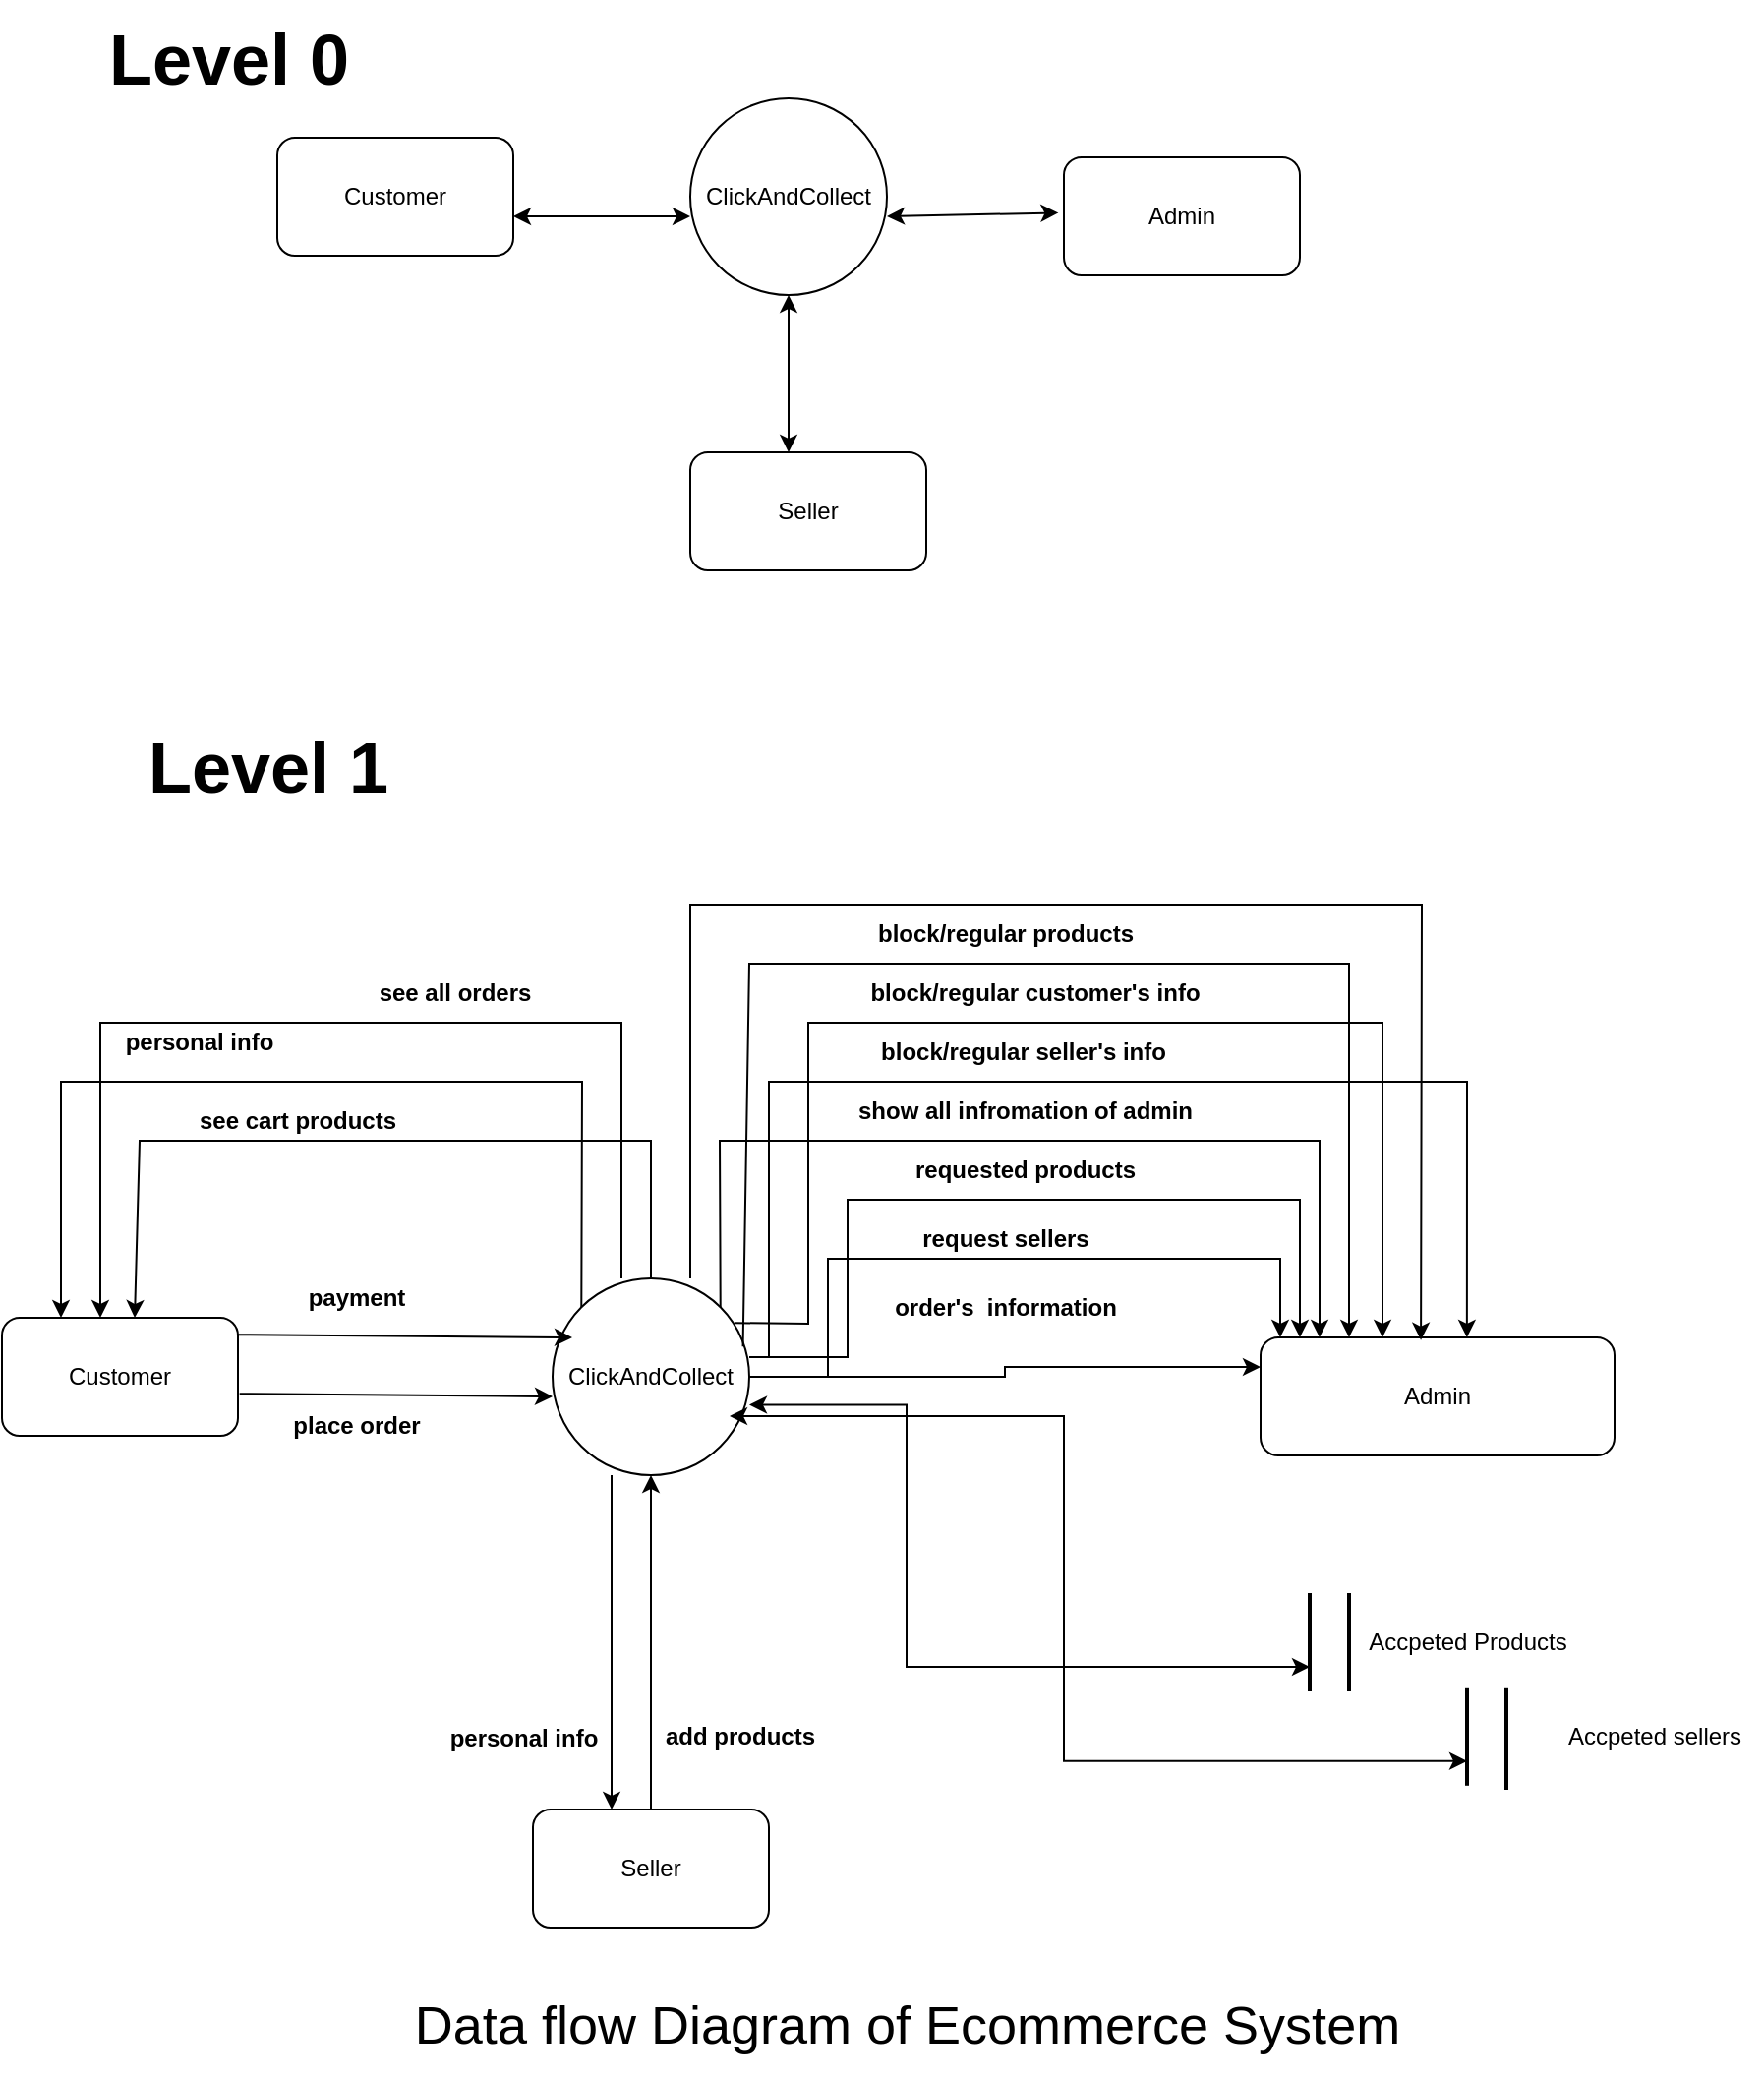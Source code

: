 <mxfile version="20.3.6" type="github">
  <diagram id="OvquozS6F8NqtLiLZs8q" name="Page-1">
    <mxGraphModel dx="1038" dy="571" grid="1" gridSize="10" guides="1" tooltips="1" connect="1" arrows="1" fold="1" page="1" pageScale="1" pageWidth="850" pageHeight="1100" math="0" shadow="0">
      <root>
        <mxCell id="0" />
        <mxCell id="1" parent="0" />
        <mxCell id="lohypxTWxTdhJ-_Hpa4u-1" value="&lt;b style=&quot;font-size: 36px;&quot;&gt;Level 0&lt;/b&gt;" style="text;html=1;align=center;verticalAlign=middle;resizable=0;points=[];autosize=1;strokeColor=none;fillColor=none;fontSize=36;" parent="1" vertex="1">
          <mxGeometry x="60" y="30" width="150" height="60" as="geometry" />
        </mxCell>
        <mxCell id="lohypxTWxTdhJ-_Hpa4u-2" value="ClickAndCollect" style="ellipse;whiteSpace=wrap;html=1;aspect=fixed;" parent="1" vertex="1">
          <mxGeometry x="370" y="80" width="100" height="100" as="geometry" />
        </mxCell>
        <mxCell id="lohypxTWxTdhJ-_Hpa4u-3" value="Customer" style="rounded=1;whiteSpace=wrap;html=1;" parent="1" vertex="1">
          <mxGeometry x="160" y="100" width="120" height="60" as="geometry" />
        </mxCell>
        <mxCell id="lohypxTWxTdhJ-_Hpa4u-4" value="Admin" style="rounded=1;whiteSpace=wrap;html=1;" parent="1" vertex="1">
          <mxGeometry x="560" y="110" width="120" height="60" as="geometry" />
        </mxCell>
        <mxCell id="lohypxTWxTdhJ-_Hpa4u-5" value="Seller" style="rounded=1;whiteSpace=wrap;html=1;" parent="1" vertex="1">
          <mxGeometry x="370" y="260" width="120" height="60" as="geometry" />
        </mxCell>
        <mxCell id="lohypxTWxTdhJ-_Hpa4u-6" value="" style="endArrow=classic;startArrow=classic;html=1;rounded=0;" parent="1" edge="1">
          <mxGeometry width="50" height="50" relative="1" as="geometry">
            <mxPoint x="280" y="140" as="sourcePoint" />
            <mxPoint x="370" y="140" as="targetPoint" />
          </mxGeometry>
        </mxCell>
        <mxCell id="lohypxTWxTdhJ-_Hpa4u-7" value="" style="endArrow=classic;startArrow=classic;html=1;rounded=0;entryX=-0.028;entryY=0.582;entryDx=0;entryDy=0;entryPerimeter=0;" parent="1" edge="1">
          <mxGeometry width="50" height="50" relative="1" as="geometry">
            <mxPoint x="470" y="140" as="sourcePoint" />
            <mxPoint x="557.2" y="138.2" as="targetPoint" />
          </mxGeometry>
        </mxCell>
        <mxCell id="lohypxTWxTdhJ-_Hpa4u-8" value="" style="endArrow=classic;startArrow=classic;html=1;rounded=0;entryX=0.5;entryY=1;entryDx=0;entryDy=0;" parent="1" target="lohypxTWxTdhJ-_Hpa4u-2" edge="1">
          <mxGeometry width="50" height="50" relative="1" as="geometry">
            <mxPoint x="420" y="260" as="sourcePoint" />
            <mxPoint x="350" y="220" as="targetPoint" />
          </mxGeometry>
        </mxCell>
        <mxCell id="lohypxTWxTdhJ-_Hpa4u-9" value="&lt;b style=&quot;font-size: 36px;&quot;&gt;Level 1&lt;/b&gt;" style="text;html=1;align=center;verticalAlign=middle;resizable=0;points=[];autosize=1;strokeColor=none;fillColor=none;fontSize=36;" parent="1" vertex="1">
          <mxGeometry x="80" y="390" width="150" height="60" as="geometry" />
        </mxCell>
        <mxCell id="lohypxTWxTdhJ-_Hpa4u-10" style="edgeStyle=orthogonalEdgeStyle;rounded=0;orthogonalLoop=1;jettySize=auto;html=1;entryX=0;entryY=0.25;entryDx=0;entryDy=0;" parent="1" source="lohypxTWxTdhJ-_Hpa4u-11" target="lohypxTWxTdhJ-_Hpa4u-13" edge="1">
          <mxGeometry relative="1" as="geometry" />
        </mxCell>
        <mxCell id="lohypxTWxTdhJ-_Hpa4u-11" value="ClickAndCollect" style="ellipse;whiteSpace=wrap;html=1;aspect=fixed;" parent="1" vertex="1">
          <mxGeometry x="300" y="680" width="100" height="100" as="geometry" />
        </mxCell>
        <mxCell id="lohypxTWxTdhJ-_Hpa4u-12" value="Customer" style="rounded=1;whiteSpace=wrap;html=1;" parent="1" vertex="1">
          <mxGeometry x="20" y="700" width="120" height="60" as="geometry" />
        </mxCell>
        <mxCell id="lohypxTWxTdhJ-_Hpa4u-13" value="Admin" style="rounded=1;whiteSpace=wrap;html=1;" parent="1" vertex="1">
          <mxGeometry x="660" y="710" width="180" height="60" as="geometry" />
        </mxCell>
        <mxCell id="lohypxTWxTdhJ-_Hpa4u-14" value="Seller" style="rounded=1;whiteSpace=wrap;html=1;" parent="1" vertex="1">
          <mxGeometry x="290" y="950" width="120" height="60" as="geometry" />
        </mxCell>
        <mxCell id="lohypxTWxTdhJ-_Hpa4u-15" value="" style="endArrow=classic;startArrow=none;html=1;rounded=0;exitX=1.007;exitY=0.643;exitDx=0;exitDy=0;exitPerimeter=0;startFill=0;endFill=1;" parent="1" source="lohypxTWxTdhJ-_Hpa4u-12" edge="1">
          <mxGeometry width="50" height="50" relative="1" as="geometry">
            <mxPoint x="210" y="740" as="sourcePoint" />
            <mxPoint x="300" y="740" as="targetPoint" />
          </mxGeometry>
        </mxCell>
        <mxCell id="lohypxTWxTdhJ-_Hpa4u-16" value="" style="endArrow=classic;startArrow=none;html=1;rounded=0;entryX=0.5;entryY=1;entryDx=0;entryDy=0;endFill=1;startFill=0;" parent="1" target="lohypxTWxTdhJ-_Hpa4u-11" edge="1">
          <mxGeometry width="50" height="50" relative="1" as="geometry">
            <mxPoint x="350" y="950" as="sourcePoint" />
            <mxPoint x="280" y="820" as="targetPoint" />
          </mxGeometry>
        </mxCell>
        <mxCell id="lohypxTWxTdhJ-_Hpa4u-17" value="" style="endArrow=classic;html=1;rounded=0;entryX=0.25;entryY=0;entryDx=0;entryDy=0;exitX=0.968;exitY=0.346;exitDx=0;exitDy=0;exitPerimeter=0;" parent="1" source="lohypxTWxTdhJ-_Hpa4u-11" target="lohypxTWxTdhJ-_Hpa4u-13" edge="1">
          <mxGeometry width="50" height="50" relative="1" as="geometry">
            <mxPoint x="390" y="700" as="sourcePoint" />
            <mxPoint x="650" y="540" as="targetPoint" />
            <Array as="points">
              <mxPoint x="400" y="520" />
              <mxPoint x="705" y="520" />
            </Array>
          </mxGeometry>
        </mxCell>
        <mxCell id="lohypxTWxTdhJ-_Hpa4u-18" value="" style="endArrow=classic;html=1;rounded=0;entryX=0.583;entryY=0;entryDx=0;entryDy=0;entryPerimeter=0;" parent="1" target="lohypxTWxTdhJ-_Hpa4u-13" edge="1">
          <mxGeometry width="50" height="50" relative="1" as="geometry">
            <mxPoint x="400" y="720" as="sourcePoint" />
            <mxPoint x="700" y="680.0" as="targetPoint" />
            <Array as="points">
              <mxPoint x="410" y="720" />
              <mxPoint x="410" y="580" />
              <mxPoint x="765" y="580" />
            </Array>
          </mxGeometry>
        </mxCell>
        <mxCell id="lohypxTWxTdhJ-_Hpa4u-19" value="" style="endArrow=classic;html=1;rounded=0;exitX=0.928;exitY=0.226;exitDx=0;exitDy=0;exitPerimeter=0;" parent="1" source="lohypxTWxTdhJ-_Hpa4u-11" edge="1">
          <mxGeometry width="50" height="50" relative="1" as="geometry">
            <mxPoint x="380" y="680" as="sourcePoint" />
            <mxPoint x="722" y="710" as="targetPoint" />
            <Array as="points">
              <mxPoint x="430" y="703" />
              <mxPoint x="430" y="550" />
              <mxPoint x="722" y="550" />
            </Array>
          </mxGeometry>
        </mxCell>
        <mxCell id="lohypxTWxTdhJ-_Hpa4u-20" value="&lt;b&gt;show all infromation of admin&lt;/b&gt;" style="text;html=1;align=center;verticalAlign=middle;resizable=0;points=[];autosize=1;strokeColor=none;fillColor=none;" parent="1" vertex="1">
          <mxGeometry x="445" y="580" width="190" height="30" as="geometry" />
        </mxCell>
        <mxCell id="lohypxTWxTdhJ-_Hpa4u-21" value="&lt;b&gt;block/regular seller&#39;s info&lt;/b&gt;" style="text;html=1;align=center;verticalAlign=middle;resizable=0;points=[];autosize=1;strokeColor=none;fillColor=none;" parent="1" vertex="1">
          <mxGeometry x="454" y="550" width="170" height="30" as="geometry" />
        </mxCell>
        <mxCell id="lohypxTWxTdhJ-_Hpa4u-22" style="edgeStyle=orthogonalEdgeStyle;rounded=0;orthogonalLoop=1;jettySize=auto;html=1;entryX=0.75;entryY=0.5;entryDx=0;entryDy=0;entryPerimeter=0;exitX=1;exitY=0.642;exitDx=0;exitDy=0;exitPerimeter=0;startArrow=classic;startFill=1;" parent="1" source="lohypxTWxTdhJ-_Hpa4u-11" target="lohypxTWxTdhJ-_Hpa4u-23" edge="1">
          <mxGeometry relative="1" as="geometry">
            <Array as="points">
              <mxPoint x="480" y="744" />
              <mxPoint x="480" y="878" />
            </Array>
          </mxGeometry>
        </mxCell>
        <mxCell id="lohypxTWxTdhJ-_Hpa4u-23" value="" style="line;strokeWidth=2;direction=south;html=1;" parent="1" vertex="1">
          <mxGeometry x="680" y="840" width="10" height="50" as="geometry" />
        </mxCell>
        <mxCell id="lohypxTWxTdhJ-_Hpa4u-24" value="" style="line;strokeWidth=2;direction=south;html=1;" parent="1" vertex="1">
          <mxGeometry x="700" y="840" width="10" height="50" as="geometry" />
        </mxCell>
        <mxCell id="lohypxTWxTdhJ-_Hpa4u-25" style="edgeStyle=orthogonalEdgeStyle;rounded=0;orthogonalLoop=1;jettySize=auto;html=1;entryX=0.75;entryY=0.5;entryDx=0;entryDy=0;entryPerimeter=0;endArrow=classic;endFill=1;startArrow=classic;startFill=1;" parent="1" target="lohypxTWxTdhJ-_Hpa4u-26" edge="1">
          <mxGeometry relative="1" as="geometry">
            <mxPoint x="390" y="750" as="sourcePoint" />
            <Array as="points">
              <mxPoint x="560" y="750" />
              <mxPoint x="560" y="925" />
            </Array>
          </mxGeometry>
        </mxCell>
        <mxCell id="lohypxTWxTdhJ-_Hpa4u-26" value="" style="line;strokeWidth=2;direction=south;html=1;" parent="1" vertex="1">
          <mxGeometry x="760" y="887.9" width="10" height="50" as="geometry" />
        </mxCell>
        <mxCell id="lohypxTWxTdhJ-_Hpa4u-27" value="" style="line;strokeWidth=2;direction=south;html=1;" parent="1" vertex="1">
          <mxGeometry x="780" y="887.9" width="10" height="52.1" as="geometry" />
        </mxCell>
        <mxCell id="lohypxTWxTdhJ-_Hpa4u-28" value="&lt;b&gt;block/regular customer&#39;s info&lt;/b&gt;" style="text;html=1;align=center;verticalAlign=middle;resizable=0;points=[];autosize=1;strokeColor=none;fillColor=none;" parent="1" vertex="1">
          <mxGeometry x="450" y="520" width="190" height="30" as="geometry" />
        </mxCell>
        <mxCell id="lohypxTWxTdhJ-_Hpa4u-29" value="" style="endArrow=classic;html=1;rounded=0;exitX=1;exitY=0;exitDx=0;exitDy=0;" parent="1" source="lohypxTWxTdhJ-_Hpa4u-11" edge="1">
          <mxGeometry width="50" height="50" relative="1" as="geometry">
            <mxPoint x="370" y="680" as="sourcePoint" />
            <mxPoint x="690" y="710" as="targetPoint" />
            <Array as="points">
              <mxPoint x="385" y="610" />
              <mxPoint x="690" y="610" />
            </Array>
          </mxGeometry>
        </mxCell>
        <mxCell id="lohypxTWxTdhJ-_Hpa4u-30" value="&lt;b&gt;requested products&lt;/b&gt;" style="text;html=1;align=center;verticalAlign=middle;resizable=0;points=[];autosize=1;strokeColor=none;fillColor=none;" parent="1" vertex="1">
          <mxGeometry x="470" y="610" width="140" height="30" as="geometry" />
        </mxCell>
        <mxCell id="lohypxTWxTdhJ-_Hpa4u-31" value="" style="endArrow=classic;html=1;rounded=0;" parent="1" edge="1">
          <mxGeometry width="50" height="50" relative="1" as="geometry">
            <mxPoint x="400" y="720" as="sourcePoint" />
            <mxPoint x="680" y="710" as="targetPoint" />
            <Array as="points">
              <mxPoint x="450" y="720" />
              <mxPoint x="450" y="640" />
              <mxPoint x="680" y="640" />
            </Array>
          </mxGeometry>
        </mxCell>
        <mxCell id="lohypxTWxTdhJ-_Hpa4u-32" value="" style="endArrow=classic;html=1;rounded=0;" parent="1" edge="1">
          <mxGeometry width="50" height="50" relative="1" as="geometry">
            <mxPoint x="400" y="730" as="sourcePoint" />
            <mxPoint x="670" y="710" as="targetPoint" />
            <Array as="points">
              <mxPoint x="440" y="730" />
              <mxPoint x="440" y="670" />
              <mxPoint x="670" y="670" />
            </Array>
          </mxGeometry>
        </mxCell>
        <mxCell id="lohypxTWxTdhJ-_Hpa4u-33" value="&lt;b&gt;request sellers&lt;/b&gt;" style="text;html=1;align=center;verticalAlign=middle;resizable=0;points=[];autosize=1;strokeColor=none;fillColor=none;" parent="1" vertex="1">
          <mxGeometry x="475" y="645" width="110" height="30" as="geometry" />
        </mxCell>
        <mxCell id="lohypxTWxTdhJ-_Hpa4u-34" value="&lt;b&gt;order&#39;s&amp;nbsp; information&lt;/b&gt;" style="text;html=1;align=center;verticalAlign=middle;resizable=0;points=[];autosize=1;strokeColor=none;fillColor=none;" parent="1" vertex="1">
          <mxGeometry x="460" y="680" width="140" height="30" as="geometry" />
        </mxCell>
        <mxCell id="lohypxTWxTdhJ-_Hpa4u-35" value="" style="endArrow=classic;html=1;rounded=0;entryX=0.453;entryY=0.023;entryDx=0;entryDy=0;exitX=0.968;exitY=0.346;exitDx=0;exitDy=0;exitPerimeter=0;entryPerimeter=0;" parent="1" target="lohypxTWxTdhJ-_Hpa4u-13" edge="1">
          <mxGeometry width="50" height="50" relative="1" as="geometry">
            <mxPoint x="370" y="680" as="sourcePoint" />
            <mxPoint x="678.2" y="675.4" as="targetPoint" />
            <Array as="points">
              <mxPoint x="370" y="490" />
              <mxPoint x="742" y="490" />
            </Array>
          </mxGeometry>
        </mxCell>
        <mxCell id="lohypxTWxTdhJ-_Hpa4u-36" value="&lt;b&gt;block/regular products&lt;/b&gt;" style="text;html=1;align=center;verticalAlign=middle;resizable=0;points=[];autosize=1;strokeColor=none;fillColor=none;" parent="1" vertex="1">
          <mxGeometry x="455" y="490" width="150" height="30" as="geometry" />
        </mxCell>
        <mxCell id="lohypxTWxTdhJ-_Hpa4u-37" value="Accpeted Products" style="text;html=1;align=center;verticalAlign=middle;resizable=0;points=[];autosize=1;strokeColor=none;fillColor=none;" parent="1" vertex="1">
          <mxGeometry x="705" y="850" width="120" height="30" as="geometry" />
        </mxCell>
        <mxCell id="lohypxTWxTdhJ-_Hpa4u-38" value="Accpeted sellers" style="text;html=1;align=center;verticalAlign=middle;resizable=0;points=[];autosize=1;strokeColor=none;fillColor=none;" parent="1" vertex="1">
          <mxGeometry x="805" y="897.9" width="110" height="30" as="geometry" />
        </mxCell>
        <mxCell id="lohypxTWxTdhJ-_Hpa4u-39" value="&lt;b&gt;add products&lt;/b&gt;" style="text;html=1;align=center;verticalAlign=middle;resizable=0;points=[];autosize=1;strokeColor=none;fillColor=none;" parent="1" vertex="1">
          <mxGeometry x="345" y="897.9" width="100" height="30" as="geometry" />
        </mxCell>
        <mxCell id="lohypxTWxTdhJ-_Hpa4u-40" value="" style="endArrow=none;startArrow=classic;html=1;rounded=0;entryX=0.5;entryY=1;entryDx=0;entryDy=0;endFill=0;startFill=1;" parent="1" edge="1">
          <mxGeometry width="50" height="50" relative="1" as="geometry">
            <mxPoint x="330" y="950" as="sourcePoint" />
            <mxPoint x="330" y="780" as="targetPoint" />
          </mxGeometry>
        </mxCell>
        <mxCell id="lohypxTWxTdhJ-_Hpa4u-41" value="&lt;b&gt;personal info&lt;/b&gt;" style="text;html=1;align=center;verticalAlign=middle;resizable=0;points=[];autosize=1;strokeColor=none;fillColor=none;" parent="1" vertex="1">
          <mxGeometry x="235" y="898.95" width="100" height="30" as="geometry" />
        </mxCell>
        <mxCell id="lohypxTWxTdhJ-_Hpa4u-42" value="" style="endArrow=none;startArrow=classic;html=1;rounded=0;exitX=0.25;exitY=0;exitDx=0;exitDy=0;startFill=1;endFill=0;entryX=0;entryY=0;entryDx=0;entryDy=0;" parent="1" source="lohypxTWxTdhJ-_Hpa4u-12" target="lohypxTWxTdhJ-_Hpa4u-11" edge="1">
          <mxGeometry width="50" height="50" relative="1" as="geometry">
            <mxPoint x="120.84" y="624.29" as="sourcePoint" />
            <mxPoint x="280.0" y="625.71" as="targetPoint" />
            <Array as="points">
              <mxPoint x="50" y="580" />
              <mxPoint x="315" y="580" />
            </Array>
          </mxGeometry>
        </mxCell>
        <mxCell id="lohypxTWxTdhJ-_Hpa4u-43" value="" style="endArrow=none;startArrow=classic;html=1;rounded=0;exitX=0.25;exitY=0;exitDx=0;exitDy=0;startFill=1;endFill=0;" parent="1" edge="1">
          <mxGeometry width="50" height="50" relative="1" as="geometry">
            <mxPoint x="70" y="700" as="sourcePoint" />
            <mxPoint x="335" y="680" as="targetPoint" />
            <Array as="points">
              <mxPoint x="70" y="550" />
              <mxPoint x="335" y="550" />
            </Array>
          </mxGeometry>
        </mxCell>
        <mxCell id="lohypxTWxTdhJ-_Hpa4u-44" value="&lt;b&gt;personal info&lt;/b&gt;" style="text;html=1;align=center;verticalAlign=middle;resizable=0;points=[];autosize=1;strokeColor=none;fillColor=none;" parent="1" vertex="1">
          <mxGeometry x="70" y="545" width="100" height="30" as="geometry" />
        </mxCell>
        <mxCell id="lohypxTWxTdhJ-_Hpa4u-45" value="&lt;b&gt;see all orders&lt;/b&gt;" style="text;html=1;align=center;verticalAlign=middle;resizable=0;points=[];autosize=1;strokeColor=none;fillColor=none;" parent="1" vertex="1">
          <mxGeometry x="200" y="520" width="100" height="30" as="geometry" />
        </mxCell>
        <mxCell id="lohypxTWxTdhJ-_Hpa4u-46" value="" style="endArrow=none;startArrow=classic;html=1;rounded=0;exitX=0.25;exitY=0;exitDx=0;exitDy=0;startFill=1;endFill=0;entryX=0.5;entryY=0;entryDx=0;entryDy=0;" parent="1" target="lohypxTWxTdhJ-_Hpa4u-11" edge="1">
          <mxGeometry width="50" height="50" relative="1" as="geometry">
            <mxPoint x="87.5" y="700" as="sourcePoint" />
            <mxPoint x="352.145" y="694.645" as="targetPoint" />
            <Array as="points">
              <mxPoint x="90" y="610" />
              <mxPoint x="350" y="610" />
            </Array>
          </mxGeometry>
        </mxCell>
        <mxCell id="lohypxTWxTdhJ-_Hpa4u-47" value="&lt;b&gt;see cart products&lt;br&gt;&lt;/b&gt;" style="text;html=1;align=center;verticalAlign=middle;resizable=0;points=[];autosize=1;strokeColor=none;fillColor=none;" parent="1" vertex="1">
          <mxGeometry x="110" y="585" width="120" height="30" as="geometry" />
        </mxCell>
        <mxCell id="lohypxTWxTdhJ-_Hpa4u-48" value="" style="endArrow=classic;startArrow=none;html=1;rounded=0;exitX=1.007;exitY=0.643;exitDx=0;exitDy=0;exitPerimeter=0;startFill=0;endFill=1;" parent="1" edge="1">
          <mxGeometry width="50" height="50" relative="1" as="geometry">
            <mxPoint x="140" y="708.58" as="sourcePoint" />
            <mxPoint x="310" y="710" as="targetPoint" />
          </mxGeometry>
        </mxCell>
        <mxCell id="lohypxTWxTdhJ-_Hpa4u-49" value="&lt;b&gt;payment&lt;/b&gt;" style="text;html=1;align=center;verticalAlign=middle;resizable=0;points=[];autosize=1;strokeColor=none;fillColor=none;" parent="1" vertex="1">
          <mxGeometry x="165" y="675" width="70" height="30" as="geometry" />
        </mxCell>
        <mxCell id="lohypxTWxTdhJ-_Hpa4u-50" value="&lt;b&gt;place order&lt;/b&gt;" style="text;html=1;align=center;verticalAlign=middle;resizable=0;points=[];autosize=1;strokeColor=none;fillColor=none;" parent="1" vertex="1">
          <mxGeometry x="155" y="740" width="90" height="30" as="geometry" />
        </mxCell>
        <mxCell id="0HiCmmFA981jagGTBQvy-1" value="Data flow Diagram of Ecommerce System" style="text;html=1;align=center;verticalAlign=middle;resizable=0;points=[];autosize=1;strokeColor=none;fillColor=none;fontSize=27;" vertex="1" parent="1">
          <mxGeometry x="220" y="1035" width="520" height="50" as="geometry" />
        </mxCell>
      </root>
    </mxGraphModel>
  </diagram>
</mxfile>
